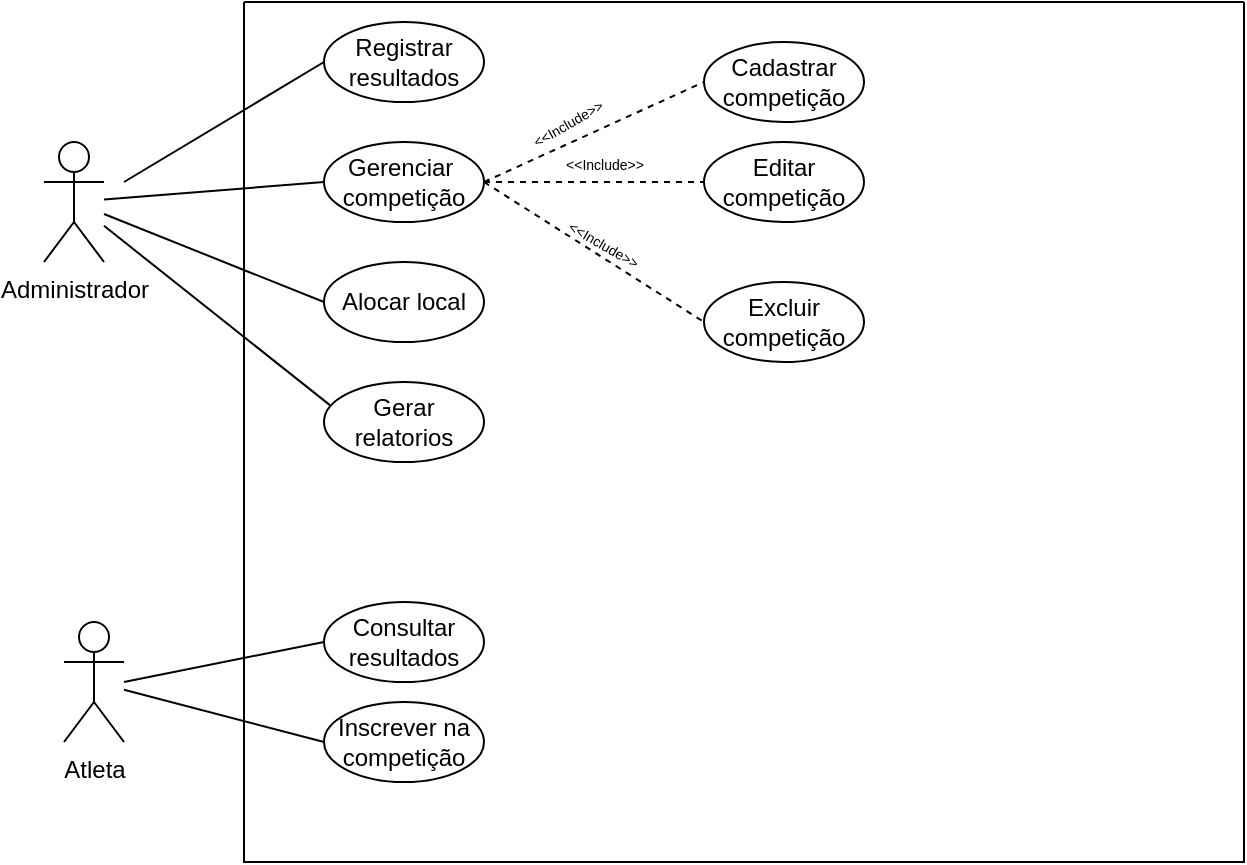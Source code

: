 <mxfile version="28.2.4">
  <diagram name="Página-1" id="r4BGrgVhWn9s6_1taykc">
    <mxGraphModel dx="1158" dy="692" grid="1" gridSize="10" guides="1" tooltips="1" connect="1" arrows="1" fold="1" page="1" pageScale="1" pageWidth="827" pageHeight="1169" math="0" shadow="0">
      <root>
        <mxCell id="0" />
        <mxCell id="1" parent="0" />
        <mxCell id="o5gbWbHdvLX-UuKJVNfM-2" value="Atleta" style="shape=umlActor;verticalLabelPosition=bottom;verticalAlign=top;html=1;outlineConnect=0;" vertex="1" parent="1">
          <mxGeometry x="150" y="330" width="30" height="60" as="geometry" />
        </mxCell>
        <mxCell id="o5gbWbHdvLX-UuKJVNfM-7" value="Administrador&lt;div&gt;&lt;br&gt;&lt;/div&gt;" style="shape=umlActor;verticalLabelPosition=bottom;verticalAlign=top;html=1;outlineConnect=0;" vertex="1" parent="1">
          <mxGeometry x="140" y="90" width="30" height="60" as="geometry" />
        </mxCell>
        <mxCell id="o5gbWbHdvLX-UuKJVNfM-9" value="" style="swimlane;startSize=0;" vertex="1" parent="1">
          <mxGeometry x="240" y="20" width="500" height="430" as="geometry" />
        </mxCell>
        <mxCell id="o5gbWbHdvLX-UuKJVNfM-10" value="Alocar local" style="ellipse;whiteSpace=wrap;html=1;" vertex="1" parent="o5gbWbHdvLX-UuKJVNfM-9">
          <mxGeometry x="40" y="130" width="80" height="40" as="geometry" />
        </mxCell>
        <mxCell id="o5gbWbHdvLX-UuKJVNfM-11" value="Registrar resultados" style="ellipse;whiteSpace=wrap;html=1;" vertex="1" parent="o5gbWbHdvLX-UuKJVNfM-9">
          <mxGeometry x="40" y="10" width="80" height="40" as="geometry" />
        </mxCell>
        <mxCell id="o5gbWbHdvLX-UuKJVNfM-1" value="Cadastrar competição" style="ellipse;whiteSpace=wrap;html=1;" vertex="1" parent="o5gbWbHdvLX-UuKJVNfM-9">
          <mxGeometry x="230" y="20" width="80" height="40" as="geometry" />
        </mxCell>
        <mxCell id="o5gbWbHdvLX-UuKJVNfM-12" value="Gerar relatorios" style="ellipse;whiteSpace=wrap;html=1;" vertex="1" parent="o5gbWbHdvLX-UuKJVNfM-9">
          <mxGeometry x="40" y="190" width="80" height="40" as="geometry" />
        </mxCell>
        <mxCell id="o5gbWbHdvLX-UuKJVNfM-13" value="Inscrever na competição" style="ellipse;whiteSpace=wrap;html=1;" vertex="1" parent="o5gbWbHdvLX-UuKJVNfM-9">
          <mxGeometry x="40" y="350" width="80" height="40" as="geometry" />
        </mxCell>
        <mxCell id="o5gbWbHdvLX-UuKJVNfM-14" value="Consultar resultados" style="ellipse;whiteSpace=wrap;html=1;" vertex="1" parent="o5gbWbHdvLX-UuKJVNfM-9">
          <mxGeometry x="40" y="300" width="80" height="40" as="geometry" />
        </mxCell>
        <mxCell id="o5gbWbHdvLX-UuKJVNfM-15" value="Editar competição" style="ellipse;whiteSpace=wrap;html=1;" vertex="1" parent="o5gbWbHdvLX-UuKJVNfM-9">
          <mxGeometry x="230" y="70" width="80" height="40" as="geometry" />
        </mxCell>
        <mxCell id="o5gbWbHdvLX-UuKJVNfM-18" value="Gerenciar&amp;nbsp;&lt;div&gt;competição&lt;/div&gt;" style="ellipse;whiteSpace=wrap;html=1;" vertex="1" parent="o5gbWbHdvLX-UuKJVNfM-9">
          <mxGeometry x="40" y="70" width="80" height="40" as="geometry" />
        </mxCell>
        <mxCell id="o5gbWbHdvLX-UuKJVNfM-19" value="" style="endArrow=none;dashed=1;html=1;rounded=0;entryX=0;entryY=0.5;entryDx=0;entryDy=0;" edge="1" parent="o5gbWbHdvLX-UuKJVNfM-9" target="o5gbWbHdvLX-UuKJVNfM-1">
          <mxGeometry width="50" height="50" relative="1" as="geometry">
            <mxPoint x="120" y="90" as="sourcePoint" />
            <mxPoint x="170" y="40" as="targetPoint" />
          </mxGeometry>
        </mxCell>
        <mxCell id="o5gbWbHdvLX-UuKJVNfM-32" value="&lt;font style=&quot;font-size: 7px;&quot;&gt;&amp;lt;&amp;lt;Include&amp;gt;&amp;gt;&lt;/font&gt;" style="edgeLabel;html=1;align=center;verticalAlign=middle;resizable=0;points=[];rotation=-30;" vertex="1" connectable="0" parent="o5gbWbHdvLX-UuKJVNfM-19">
          <mxGeometry x="-0.357" y="-2" relative="1" as="geometry">
            <mxPoint x="4" y="-16" as="offset" />
          </mxGeometry>
        </mxCell>
        <mxCell id="o5gbWbHdvLX-UuKJVNfM-20" value="" style="endArrow=none;dashed=1;html=1;rounded=0;entryX=0;entryY=0.5;entryDx=0;entryDy=0;exitX=1;exitY=0.5;exitDx=0;exitDy=0;" edge="1" parent="o5gbWbHdvLX-UuKJVNfM-9" source="o5gbWbHdvLX-UuKJVNfM-18" target="o5gbWbHdvLX-UuKJVNfM-15">
          <mxGeometry width="50" height="50" relative="1" as="geometry">
            <mxPoint x="140" y="120" as="sourcePoint" />
            <mxPoint x="250" y="70" as="targetPoint" />
          </mxGeometry>
        </mxCell>
        <mxCell id="o5gbWbHdvLX-UuKJVNfM-33" value="&lt;font style=&quot;font-size: 7px;&quot;&gt;&amp;lt;&amp;lt;Include&amp;gt;&amp;gt;&lt;/font&gt;" style="edgeLabel;html=1;align=center;verticalAlign=middle;resizable=0;points=[];rotation=0;" vertex="1" connectable="0" parent="o5gbWbHdvLX-UuKJVNfM-9">
          <mxGeometry x="180" y="80" as="geometry">
            <mxPoint as="offset" />
          </mxGeometry>
        </mxCell>
        <mxCell id="o5gbWbHdvLX-UuKJVNfM-34" value="&lt;font style=&quot;font-size: 7px;&quot;&gt;&amp;lt;&amp;lt;Include&amp;gt;&amp;gt;&lt;/font&gt;" style="edgeLabel;html=1;align=center;verticalAlign=middle;resizable=0;points=[];rotation=30;" vertex="1" connectable="0" parent="o5gbWbHdvLX-UuKJVNfM-9">
          <mxGeometry x="180" y="120" as="geometry" />
        </mxCell>
        <mxCell id="o5gbWbHdvLX-UuKJVNfM-21" value="" style="endArrow=none;dashed=1;html=1;rounded=0;entryX=0;entryY=0.5;entryDx=0;entryDy=0;exitX=1;exitY=0.5;exitDx=0;exitDy=0;" edge="1" parent="1" source="o5gbWbHdvLX-UuKJVNfM-16">
          <mxGeometry width="50" height="50" relative="1" as="geometry">
            <mxPoint x="400" y="220" as="sourcePoint" />
            <mxPoint x="510" y="170" as="targetPoint" />
          </mxGeometry>
        </mxCell>
        <mxCell id="o5gbWbHdvLX-UuKJVNfM-16" value="Excluir competição" style="ellipse;whiteSpace=wrap;html=1;" vertex="1" parent="1">
          <mxGeometry x="470" y="160" width="80" height="40" as="geometry" />
        </mxCell>
        <mxCell id="o5gbWbHdvLX-UuKJVNfM-22" value="" style="endArrow=none;dashed=1;html=1;rounded=0;entryX=0;entryY=0.5;entryDx=0;entryDy=0;exitX=1;exitY=0.5;exitDx=0;exitDy=0;" edge="1" parent="1" source="o5gbWbHdvLX-UuKJVNfM-18" target="o5gbWbHdvLX-UuKJVNfM-16">
          <mxGeometry width="50" height="50" relative="1" as="geometry">
            <mxPoint x="360" y="130" as="sourcePoint" />
            <mxPoint x="510" y="170" as="targetPoint" />
          </mxGeometry>
        </mxCell>
        <mxCell id="o5gbWbHdvLX-UuKJVNfM-26" value="" style="endArrow=none;html=1;rounded=0;entryX=0;entryY=0.5;entryDx=0;entryDy=0;" edge="1" parent="1" source="o5gbWbHdvLX-UuKJVNfM-7" target="o5gbWbHdvLX-UuKJVNfM-18">
          <mxGeometry width="50" height="50" relative="1" as="geometry">
            <mxPoint x="230" y="180" as="sourcePoint" />
            <mxPoint x="280" y="130" as="targetPoint" />
          </mxGeometry>
        </mxCell>
        <mxCell id="o5gbWbHdvLX-UuKJVNfM-27" value="" style="endArrow=none;html=1;rounded=0;entryX=0;entryY=0.5;entryDx=0;entryDy=0;" edge="1" parent="1" source="o5gbWbHdvLX-UuKJVNfM-7" target="o5gbWbHdvLX-UuKJVNfM-10">
          <mxGeometry width="50" height="50" relative="1" as="geometry">
            <mxPoint x="180" y="191" as="sourcePoint" />
            <mxPoint x="280" y="200" as="targetPoint" />
          </mxGeometry>
        </mxCell>
        <mxCell id="o5gbWbHdvLX-UuKJVNfM-28" value="" style="endArrow=none;html=1;rounded=0;exitX=0.037;exitY=0.289;exitDx=0;exitDy=0;exitPerimeter=0;" edge="1" parent="1" source="o5gbWbHdvLX-UuKJVNfM-12" target="o5gbWbHdvLX-UuKJVNfM-7">
          <mxGeometry width="50" height="50" relative="1" as="geometry">
            <mxPoint x="290" y="250" as="sourcePoint" />
            <mxPoint x="390" y="259" as="targetPoint" />
          </mxGeometry>
        </mxCell>
        <mxCell id="o5gbWbHdvLX-UuKJVNfM-29" value="" style="endArrow=none;html=1;rounded=0;entryX=0;entryY=0.5;entryDx=0;entryDy=0;" edge="1" parent="1" target="o5gbWbHdvLX-UuKJVNfM-11">
          <mxGeometry width="50" height="50" relative="1" as="geometry">
            <mxPoint x="180" y="110" as="sourcePoint" />
            <mxPoint x="490" y="239" as="targetPoint" />
          </mxGeometry>
        </mxCell>
        <mxCell id="o5gbWbHdvLX-UuKJVNfM-30" value="" style="endArrow=none;html=1;rounded=0;entryX=0;entryY=0.5;entryDx=0;entryDy=0;" edge="1" parent="1" source="o5gbWbHdvLX-UuKJVNfM-2" target="o5gbWbHdvLX-UuKJVNfM-13">
          <mxGeometry width="50" height="50" relative="1" as="geometry">
            <mxPoint x="290" y="290" as="sourcePoint" />
            <mxPoint x="390" y="299" as="targetPoint" />
          </mxGeometry>
        </mxCell>
        <mxCell id="o5gbWbHdvLX-UuKJVNfM-31" value="" style="endArrow=none;html=1;rounded=0;entryX=0;entryY=0.5;entryDx=0;entryDy=0;" edge="1" parent="1" target="o5gbWbHdvLX-UuKJVNfM-14">
          <mxGeometry width="50" height="50" relative="1" as="geometry">
            <mxPoint x="180" y="360" as="sourcePoint" />
            <mxPoint x="280" y="350" as="targetPoint" />
          </mxGeometry>
        </mxCell>
      </root>
    </mxGraphModel>
  </diagram>
</mxfile>
